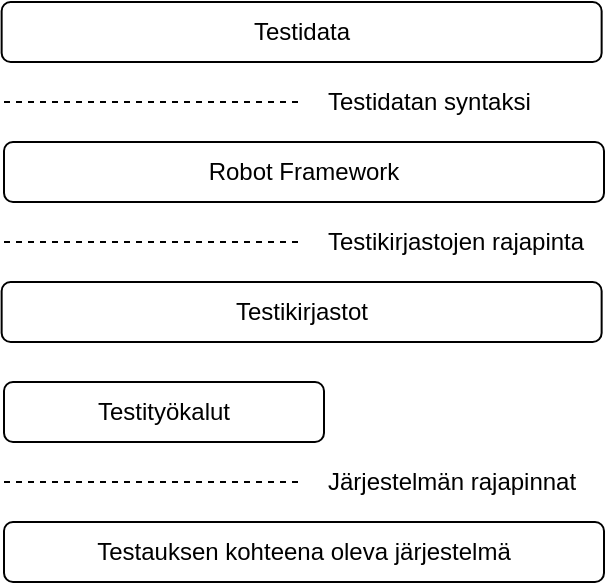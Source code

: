 <mxfile version="12.4.8" type="device"><diagram id="ZIewOAibdPSXnStKl2Vs" name="Page-1"><mxGraphModel dx="925" dy="612" grid="1" gridSize="10" guides="1" tooltips="1" connect="1" arrows="1" fold="1" page="1" pageScale="1" pageWidth="827" pageHeight="1169" math="0" shadow="0"><root><mxCell id="0"/><mxCell id="1" parent="0"/><mxCell id="_vwk6zE1K9x9ey1yY0um-1" value="Testauksen kohteena oleva järjestelmä" style="rounded=1;whiteSpace=wrap;html=1;" parent="1" vertex="1"><mxGeometry x="40" y="500" width="300" height="30" as="geometry"/></mxCell><mxCell id="_vwk6zE1K9x9ey1yY0um-2" value="Testityökalut" style="rounded=1;whiteSpace=wrap;html=1;" parent="1" vertex="1"><mxGeometry x="40" y="430" width="160" height="30" as="geometry"/></mxCell><mxCell id="LZwCBos9atxDVIzeG6Wn-1" value="Testikirjastot" style="rounded=1;whiteSpace=wrap;html=1;" vertex="1" parent="1"><mxGeometry x="38.82" y="380" width="300" height="30" as="geometry"/></mxCell><mxCell id="LZwCBos9atxDVIzeG6Wn-3" value="Testidata" style="rounded=1;whiteSpace=wrap;html=1;" vertex="1" parent="1"><mxGeometry x="38.82" y="240" width="300" height="30" as="geometry"/></mxCell><mxCell id="LZwCBos9atxDVIzeG6Wn-5" value="" style="endArrow=none;dashed=1;html=1;" edge="1" parent="1" source="LZwCBos9atxDVIzeG6Wn-9"><mxGeometry width="50" height="50" relative="1" as="geometry"><mxPoint x="40" y="300" as="sourcePoint"/><mxPoint x="340" y="300" as="targetPoint"/></mxGeometry></mxCell><mxCell id="LZwCBos9atxDVIzeG6Wn-2" value="Robot Framework" style="rounded=1;whiteSpace=wrap;html=1;" vertex="1" parent="1"><mxGeometry x="40" y="310" width="300" height="30" as="geometry"/></mxCell><mxCell id="LZwCBos9atxDVIzeG6Wn-10" value="Testikirjastojen rajapinta" style="text;html=1;strokeColor=none;fillColor=none;align=left;verticalAlign=middle;whiteSpace=wrap;rounded=0;" vertex="1" parent="1"><mxGeometry x="200" y="350" width="140" height="20" as="geometry"/></mxCell><mxCell id="LZwCBos9atxDVIzeG6Wn-11" value="Järjestelmän rajapinnat" style="text;html=1;strokeColor=none;fillColor=none;align=left;verticalAlign=middle;whiteSpace=wrap;rounded=0;" vertex="1" parent="1"><mxGeometry x="200" y="470" width="140" height="20" as="geometry"/></mxCell><mxCell id="LZwCBos9atxDVIzeG6Wn-9" value="Testidatan syntaksi" style="text;html=1;strokeColor=none;fillColor=none;align=left;verticalAlign=middle;whiteSpace=wrap;rounded=0;" vertex="1" parent="1"><mxGeometry x="200" y="280" width="140" height="20" as="geometry"/></mxCell><mxCell id="LZwCBos9atxDVIzeG6Wn-12" value="" style="endArrow=none;dashed=1;html=1;" edge="1" parent="1"><mxGeometry width="50" height="50" relative="1" as="geometry"><mxPoint x="40" y="290" as="sourcePoint"/><mxPoint x="190" y="290" as="targetPoint"/></mxGeometry></mxCell><mxCell id="LZwCBos9atxDVIzeG6Wn-13" value="" style="endArrow=none;dashed=1;html=1;" edge="1" parent="1"><mxGeometry width="50" height="50" relative="1" as="geometry"><mxPoint x="40" y="360" as="sourcePoint"/><mxPoint x="190" y="360" as="targetPoint"/></mxGeometry></mxCell><mxCell id="LZwCBos9atxDVIzeG6Wn-14" value="" style="endArrow=none;dashed=1;html=1;" edge="1" parent="1"><mxGeometry width="50" height="50" relative="1" as="geometry"><mxPoint x="40" y="480" as="sourcePoint"/><mxPoint x="190" y="480" as="targetPoint"/></mxGeometry></mxCell></root></mxGraphModel></diagram></mxfile>